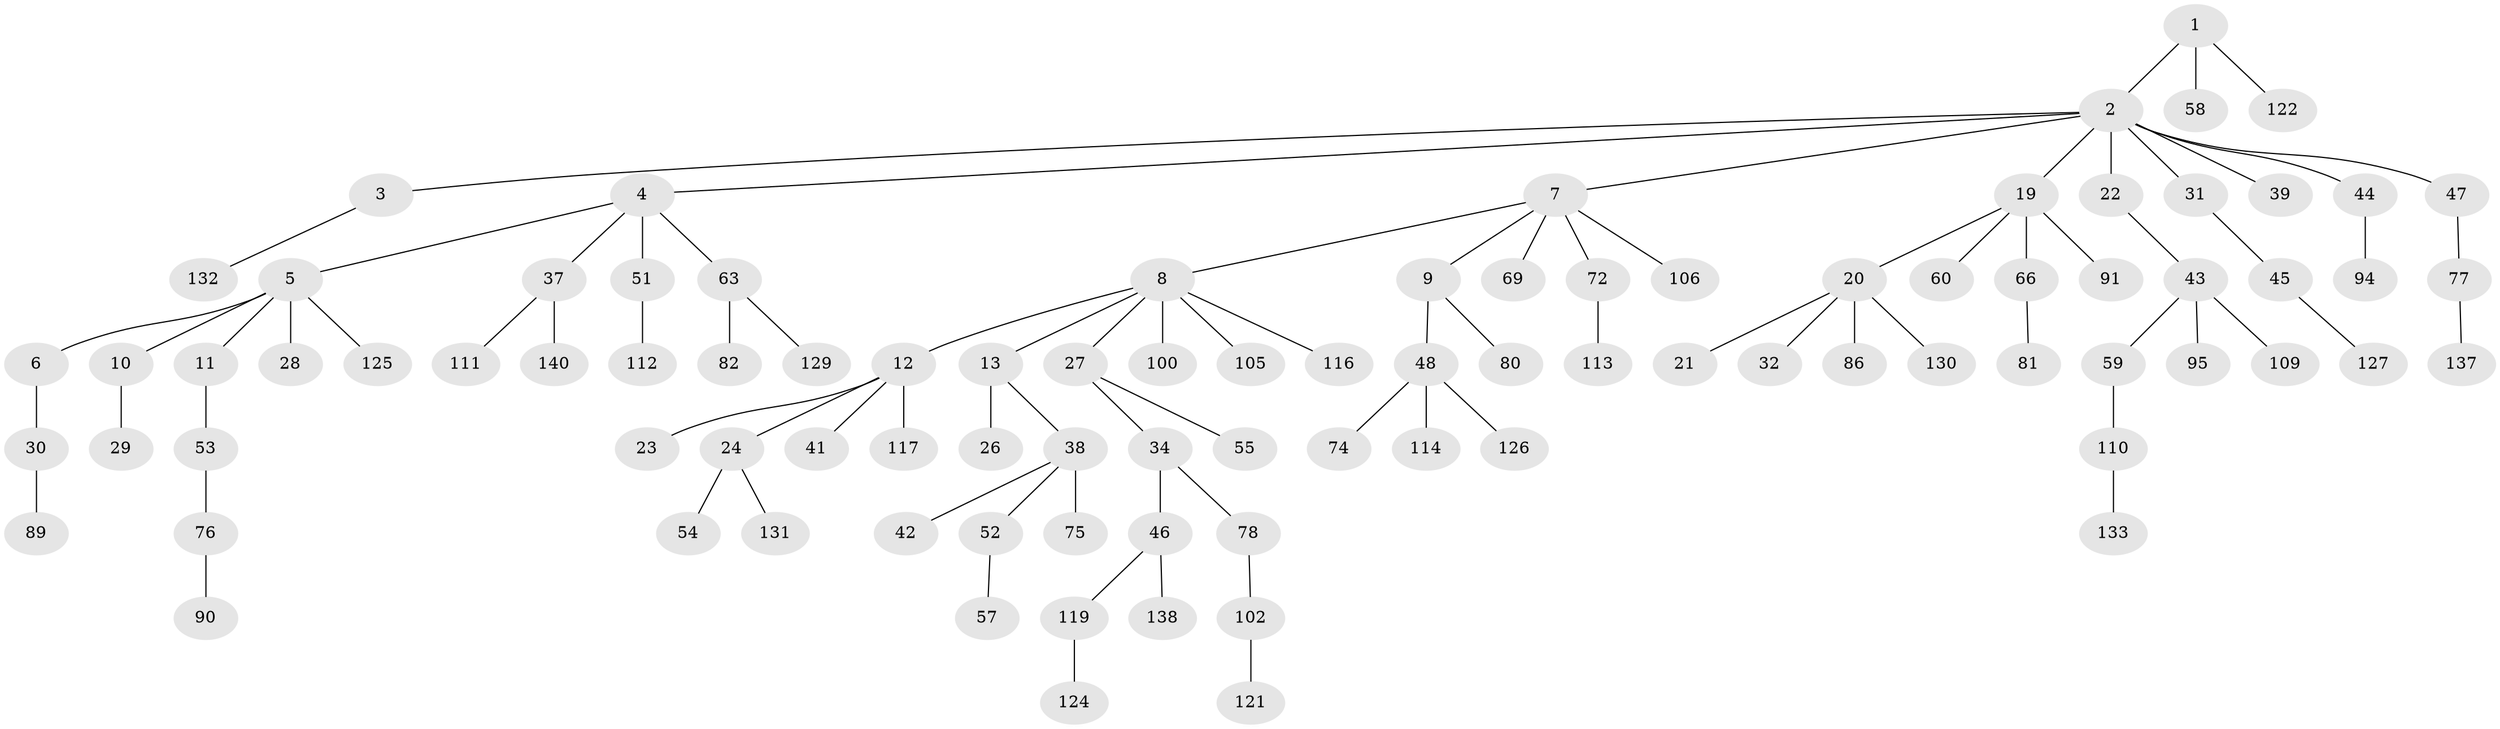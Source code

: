 // original degree distribution, {3: 0.1276595744680851, 8: 0.0070921985815602835, 4: 0.05673758865248227, 6: 0.028368794326241134, 2: 0.24113475177304963, 7: 0.0070921985815602835, 5: 0.02127659574468085, 1: 0.5106382978723404}
// Generated by graph-tools (version 1.1) at 2025/42/03/06/25 10:42:06]
// undirected, 92 vertices, 91 edges
graph export_dot {
graph [start="1"]
  node [color=gray90,style=filled];
  1 [super="+71"];
  2 [super="+18"];
  3 [super="+103"];
  4 [super="+15"];
  5 [super="+40"];
  6;
  7 [super="+79"];
  8 [super="+17"];
  9 [super="+36"];
  10;
  11 [super="+16"];
  12 [super="+98"];
  13 [super="+14"];
  19 [super="+88"];
  20 [super="+141"];
  21 [super="+70"];
  22 [super="+93"];
  23 [super="+33"];
  24 [super="+25"];
  26 [super="+56"];
  27 [super="+97"];
  28;
  29 [super="+139"];
  30 [super="+64"];
  31;
  32 [super="+35"];
  34 [super="+49"];
  37 [super="+87"];
  38 [super="+134"];
  39;
  41 [super="+120"];
  42 [super="+135"];
  43 [super="+50"];
  44 [super="+96"];
  45 [super="+65"];
  46 [super="+104"];
  47;
  48 [super="+62"];
  51 [super="+85"];
  52 [super="+61"];
  53;
  54 [super="+99"];
  55;
  57 [super="+67"];
  58;
  59 [super="+92"];
  60;
  63 [super="+68"];
  66;
  69;
  72 [super="+73"];
  74 [super="+84"];
  75;
  76 [super="+83"];
  77 [super="+115"];
  78;
  80;
  81 [super="+107"];
  82 [super="+101"];
  86;
  89 [super="+136"];
  90;
  91;
  94;
  95;
  100;
  102 [super="+108"];
  105 [super="+128"];
  106;
  109 [super="+118"];
  110 [super="+123"];
  111;
  112;
  113;
  114;
  116;
  117;
  119;
  121;
  122;
  124;
  125;
  126;
  127;
  129;
  130;
  131;
  132;
  133;
  137;
  138;
  140;
  1 -- 2;
  1 -- 58;
  1 -- 122;
  2 -- 3;
  2 -- 4;
  2 -- 7;
  2 -- 19;
  2 -- 22;
  2 -- 39;
  2 -- 44;
  2 -- 31;
  2 -- 47;
  3 -- 132;
  4 -- 5;
  4 -- 37;
  4 -- 51;
  4 -- 63;
  5 -- 6;
  5 -- 10;
  5 -- 11;
  5 -- 28;
  5 -- 125;
  6 -- 30;
  7 -- 8;
  7 -- 9;
  7 -- 69;
  7 -- 72;
  7 -- 106;
  8 -- 12;
  8 -- 13;
  8 -- 27;
  8 -- 105;
  8 -- 100;
  8 -- 116;
  9 -- 48;
  9 -- 80;
  10 -- 29;
  11 -- 53;
  12 -- 23;
  12 -- 24;
  12 -- 41;
  12 -- 117;
  13 -- 26;
  13 -- 38;
  19 -- 20;
  19 -- 60;
  19 -- 66;
  19 -- 91;
  20 -- 21;
  20 -- 32;
  20 -- 86;
  20 -- 130;
  22 -- 43;
  24 -- 131;
  24 -- 54;
  27 -- 34;
  27 -- 55;
  30 -- 89;
  31 -- 45;
  34 -- 46;
  34 -- 78;
  37 -- 111;
  37 -- 140;
  38 -- 42;
  38 -- 52;
  38 -- 75;
  43 -- 59;
  43 -- 109;
  43 -- 95;
  44 -- 94;
  45 -- 127;
  46 -- 119;
  46 -- 138;
  47 -- 77;
  48 -- 74;
  48 -- 114;
  48 -- 126;
  51 -- 112;
  52 -- 57;
  53 -- 76;
  59 -- 110;
  63 -- 129;
  63 -- 82;
  66 -- 81;
  72 -- 113;
  76 -- 90;
  77 -- 137;
  78 -- 102;
  102 -- 121;
  110 -- 133;
  119 -- 124;
}
